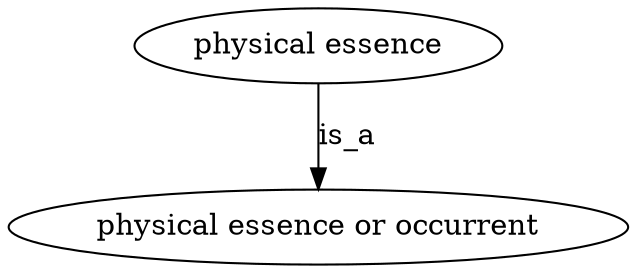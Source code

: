 digraph {
	graph [bb="0,0,228.78,123"];
	node [label="\N"];
	"physical essence"	[height=0.5,
		label="physical essence",
		pos="114.39,105",
		width=1.9318];
	"physical essence or occurrent"	[height=0.5,
		pos="114.39,18",
		width=3.1775];
	"physical essence" -> "physical essence or occurrent"	[label=is_a,
		lp="125.39,61.5",
		pos="e,114.39,36.175 114.39,86.799 114.39,75.163 114.39,59.548 114.39,46.237"];
}
